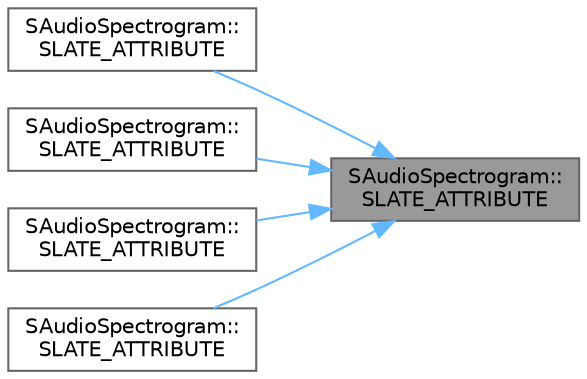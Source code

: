 digraph "SAudioSpectrogram::SLATE_ATTRIBUTE"
{
 // INTERACTIVE_SVG=YES
 // LATEX_PDF_SIZE
  bgcolor="transparent";
  edge [fontname=Helvetica,fontsize=10,labelfontname=Helvetica,labelfontsize=10];
  node [fontname=Helvetica,fontsize=10,shape=box,height=0.2,width=0.4];
  rankdir="RL";
  Node1 [id="Node000001",label="SAudioSpectrogram::\lSLATE_ATTRIBUTE",height=0.2,width=0.4,color="gray40", fillcolor="grey60", style="filled", fontcolor="black",tooltip=" "];
  Node1 -> Node2 [id="edge1_Node000001_Node000002",dir="back",color="steelblue1",style="solid",tooltip=" "];
  Node2 [id="Node000002",label="SAudioSpectrogram::\lSLATE_ATTRIBUTE",height=0.2,width=0.4,color="grey40", fillcolor="white", style="filled",URL="$dd/d93/classSAudioSpectrogram.html#ad80c46f10eccb63f3488341e06c0873a",tooltip=" "];
  Node1 -> Node3 [id="edge2_Node000001_Node000003",dir="back",color="steelblue1",style="solid",tooltip=" "];
  Node3 [id="Node000003",label="SAudioSpectrogram::\lSLATE_ATTRIBUTE",height=0.2,width=0.4,color="grey40", fillcolor="white", style="filled",URL="$dd/d93/classSAudioSpectrogram.html#a3ab042daba4ad55978476fbba22d524a",tooltip=" "];
  Node1 -> Node4 [id="edge3_Node000001_Node000004",dir="back",color="steelblue1",style="solid",tooltip=" "];
  Node4 [id="Node000004",label="SAudioSpectrogram::\lSLATE_ATTRIBUTE",height=0.2,width=0.4,color="grey40", fillcolor="white", style="filled",URL="$dd/d93/classSAudioSpectrogram.html#a398d23a7112b67c17149b2cc7977f4e4",tooltip=" "];
  Node1 -> Node5 [id="edge4_Node000001_Node000005",dir="back",color="steelblue1",style="solid",tooltip=" "];
  Node5 [id="Node000005",label="SAudioSpectrogram::\lSLATE_ATTRIBUTE",height=0.2,width=0.4,color="grey40", fillcolor="white", style="filled",URL="$dd/d93/classSAudioSpectrogram.html#a36784354a9de788435172a92ed552e45",tooltip=" "];
}
